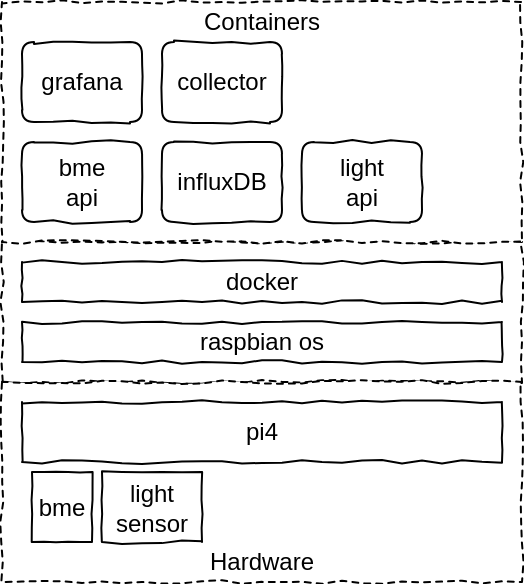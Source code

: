 <mxfile version="12.1.7" type="device" pages="1"><diagram id="mJygeWR_g1QfmHJzgwao" name="Page-1"><mxGraphModel dx="932" dy="666" grid="1" gridSize="10" guides="1" tooltips="1" connect="1" arrows="1" fold="1" page="1" pageScale="1" pageWidth="850" pageHeight="1100" math="0" shadow="0"><root><mxCell id="0"/><mxCell id="1" parent="0"/><mxCell id="qbfgJLhxNUp0ozY9FtK--21" value="" style="rounded=0;whiteSpace=wrap;html=1;shadow=0;glass=0;comic=1;dashed=1;horizontal=0;" parent="1" vertex="1"><mxGeometry x="190" y="200" width="260" height="70" as="geometry"/></mxCell><mxCell id="qbfgJLhxNUp0ozY9FtK--16" value="" style="rounded=0;whiteSpace=wrap;html=1;shadow=0;glass=0;comic=1;dashed=1;" parent="1" vertex="1"><mxGeometry x="190" y="80" width="260" height="120" as="geometry"/></mxCell><mxCell id="qbfgJLhxNUp0ozY9FtK--14" value="" style="rounded=0;whiteSpace=wrap;html=1;shadow=0;glass=0;comic=1;dashed=1;horizontal=0;" parent="1" vertex="1"><mxGeometry x="190" y="270" width="260" height="100" as="geometry"/></mxCell><mxCell id="qbfgJLhxNUp0ozY9FtK--2" value="bme" style="rounded=0;whiteSpace=wrap;html=1;direction=south;comic=1;" parent="1" vertex="1"><mxGeometry x="205" y="315" width="30" height="35" as="geometry"/></mxCell><mxCell id="qbfgJLhxNUp0ozY9FtK--3" value="pi4" style="rounded=0;whiteSpace=wrap;html=1;comic=1;" parent="1" vertex="1"><mxGeometry x="200" y="280" width="240" height="30" as="geometry"/></mxCell><mxCell id="qbfgJLhxNUp0ozY9FtK--4" value="raspbian os" style="rounded=0;whiteSpace=wrap;html=1;comic=1;" parent="1" vertex="1"><mxGeometry x="200" y="240" width="240" height="20" as="geometry"/></mxCell><mxCell id="qbfgJLhxNUp0ozY9FtK--5" value="docker" style="rounded=0;whiteSpace=wrap;html=1;comic=1;" parent="1" vertex="1"><mxGeometry x="200" y="210" width="240" height="20" as="geometry"/></mxCell><mxCell id="qbfgJLhxNUp0ozY9FtK--7" value="influxDB" style="rounded=1;whiteSpace=wrap;html=1;comic=1;" parent="1" vertex="1"><mxGeometry x="270" y="150" width="60" height="40" as="geometry"/></mxCell><mxCell id="qbfgJLhxNUp0ozY9FtK--9" value="bme&lt;br&gt;api" style="rounded=1;whiteSpace=wrap;html=1;comic=1;" parent="1" vertex="1"><mxGeometry x="200" y="150" width="60" height="40" as="geometry"/></mxCell><mxCell id="qbfgJLhxNUp0ozY9FtK--12" value="grafana" style="rounded=1;whiteSpace=wrap;html=1;comic=1;" parent="1" vertex="1"><mxGeometry x="200" y="100" width="60" height="40" as="geometry"/></mxCell><mxCell id="qbfgJLhxNUp0ozY9FtK--13" value="collector" style="rounded=1;whiteSpace=wrap;html=1;comic=1;" parent="1" vertex="1"><mxGeometry x="270" y="100" width="60" height="40" as="geometry"/></mxCell><mxCell id="qbfgJLhxNUp0ozY9FtK--20" value="Hardware" style="text;html=1;strokeColor=none;fillColor=none;align=center;verticalAlign=middle;whiteSpace=wrap;rounded=0;shadow=0;glass=0;dashed=1;comic=1;" parent="1" vertex="1"><mxGeometry x="300" y="350" width="40" height="20" as="geometry"/></mxCell><mxCell id="qbfgJLhxNUp0ozY9FtK--23" value="Containers" style="text;html=1;strokeColor=none;fillColor=none;align=center;verticalAlign=middle;whiteSpace=wrap;rounded=0;shadow=0;glass=0;dashed=1;comic=1;" parent="1" vertex="1"><mxGeometry x="300" y="80" width="40" height="20" as="geometry"/></mxCell><mxCell id="Rqx1WwplmnGlsxMrHbfI-1" value="light&lt;br&gt;sensor" style="rounded=0;whiteSpace=wrap;html=1;direction=south;comic=1;" parent="1" vertex="1"><mxGeometry x="240" y="315" width="50" height="35" as="geometry"/></mxCell><mxCell id="C-Rh8Rbma6KGrFHVuNNe-1" value="light&lt;br&gt;api" style="rounded=1;whiteSpace=wrap;html=1;comic=1;" vertex="1" parent="1"><mxGeometry x="340" y="150" width="60" height="40" as="geometry"/></mxCell></root></mxGraphModel></diagram></mxfile>